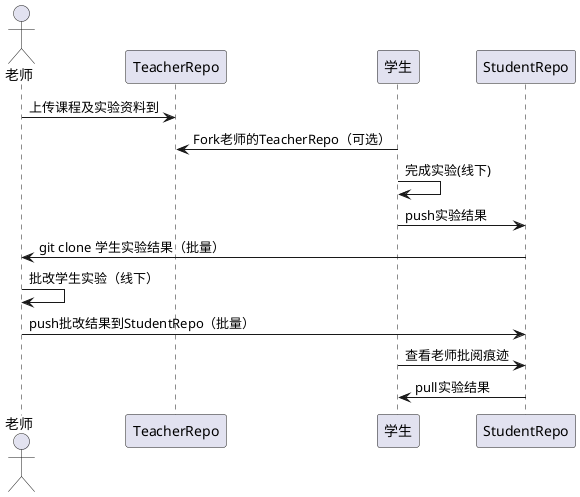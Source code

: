 @startuml
actor 老师
老师 -> TeacherRepo: 上传课程及实验资料到
学生 -> TeacherRepo: Fork老师的TeacherRepo（可选）
学生 -> 学生: 完成实验(线下)
学生 -> StudentRepo: push实验结果
StudentRepo ->老师 : git clone 学生实验结果（批量）
老师 -> 老师: 批改学生实验（线下）
老师 -> StudentRepo: push批改结果到StudentRepo（批量）
学生 -> StudentRepo: 查看老师批阅痕迹
StudentRepo ->学生:pull实验结果
@enduml